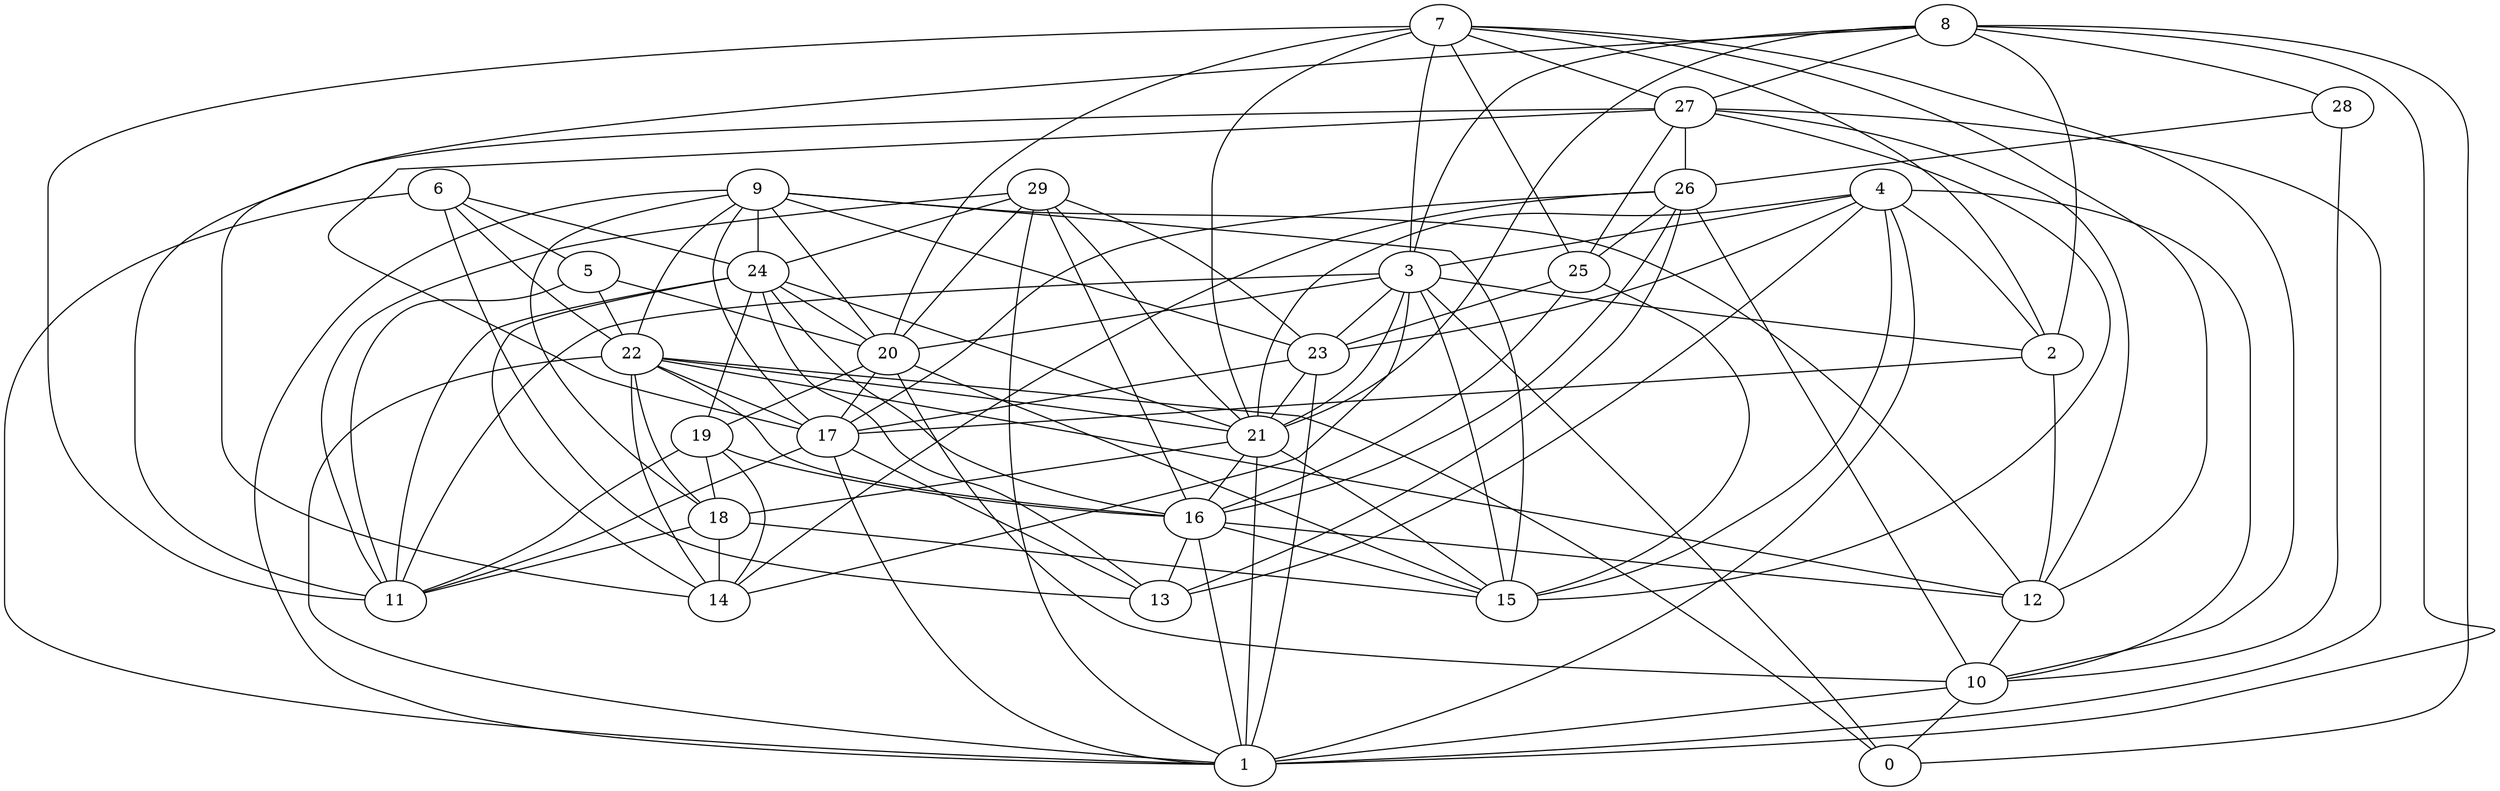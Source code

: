 digraph GG_graph {

subgraph G_graph {
edge [color = black]
"9" -> "12" [dir = none]
"9" -> "17" [dir = none]
"9" -> "18" [dir = none]
"22" -> "0" [dir = none]
"22" -> "18" [dir = none]
"22" -> "1" [dir = none]
"22" -> "16" [dir = none]
"29" -> "21" [dir = none]
"20" -> "17" [dir = none]
"26" -> "17" [dir = none]
"19" -> "14" [dir = none]
"19" -> "11" [dir = none]
"19" -> "16" [dir = none]
"28" -> "10" [dir = none]
"28" -> "26" [dir = none]
"5" -> "20" [dir = none]
"16" -> "13" [dir = none]
"6" -> "22" [dir = none]
"24" -> "20" [dir = none]
"4" -> "2" [dir = none]
"4" -> "21" [dir = none]
"27" -> "17" [dir = none]
"7" -> "3" [dir = none]
"7" -> "21" [dir = none]
"25" -> "16" [dir = none]
"21" -> "15" [dir = none]
"21" -> "18" [dir = none]
"23" -> "17" [dir = none]
"8" -> "21" [dir = none]
"29" -> "23" [dir = none]
"21" -> "1" [dir = none]
"27" -> "1" [dir = none]
"16" -> "12" [dir = none]
"29" -> "16" [dir = none]
"3" -> "23" [dir = none]
"4" -> "23" [dir = none]
"24" -> "14" [dir = none]
"16" -> "15" [dir = none]
"16" -> "1" [dir = none]
"17" -> "1" [dir = none]
"9" -> "20" [dir = none]
"7" -> "11" [dir = none]
"18" -> "11" [dir = none]
"27" -> "25" [dir = none]
"22" -> "14" [dir = none]
"27" -> "26" [dir = none]
"23" -> "21" [dir = none]
"3" -> "20" [dir = none]
"8" -> "0" [dir = none]
"29" -> "1" [dir = none]
"26" -> "10" [dir = none]
"21" -> "16" [dir = none]
"4" -> "1" [dir = none]
"8" -> "28" [dir = none]
"18" -> "15" [dir = none]
"2" -> "17" [dir = none]
"24" -> "13" [dir = none]
"27" -> "15" [dir = none]
"24" -> "16" [dir = none]
"4" -> "10" [dir = none]
"8" -> "14" [dir = none]
"29" -> "11" [dir = none]
"27" -> "12" [dir = none]
"5" -> "22" [dir = none]
"26" -> "16" [dir = none]
"6" -> "5" [dir = none]
"9" -> "22" [dir = none]
"22" -> "12" [dir = none]
"26" -> "14" [dir = none]
"18" -> "14" [dir = none]
"26" -> "13" [dir = none]
"22" -> "21" [dir = none]
"24" -> "21" [dir = none]
"12" -> "10" [dir = none]
"20" -> "19" [dir = none]
"25" -> "23" [dir = none]
"29" -> "24" [dir = none]
"8" -> "3" [dir = none]
"7" -> "27" [dir = none]
"4" -> "13" [dir = none]
"2" -> "12" [dir = none]
"7" -> "25" [dir = none]
"8" -> "1" [dir = none]
"3" -> "14" [dir = none]
"27" -> "11" [dir = none]
"3" -> "11" [dir = none]
"8" -> "2" [dir = none]
"17" -> "13" [dir = none]
"19" -> "18" [dir = none]
"17" -> "11" [dir = none]
"9" -> "23" [dir = none]
"6" -> "24" [dir = none]
"3" -> "0" [dir = none]
"9" -> "24" [dir = none]
"10" -> "0" [dir = none]
"25" -> "15" [dir = none]
"7" -> "2" [dir = none]
"9" -> "1" [dir = none]
"23" -> "1" [dir = none]
"5" -> "11" [dir = none]
"26" -> "25" [dir = none]
"6" -> "1" [dir = none]
"24" -> "19" [dir = none]
"10" -> "1" [dir = none]
"24" -> "11" [dir = none]
"4" -> "15" [dir = none]
"22" -> "17" [dir = none]
"3" -> "2" [dir = none]
"4" -> "3" [dir = none]
"3" -> "21" [dir = none]
"3" -> "15" [dir = none]
"7" -> "20" [dir = none]
"7" -> "12" [dir = none]
"8" -> "27" [dir = none]
"20" -> "15" [dir = none]
"7" -> "10" [dir = none]
"29" -> "20" [dir = none]
"9" -> "15" [dir = none]
"6" -> "13" [dir = none]
"20" -> "10" [dir = none]
}

}
